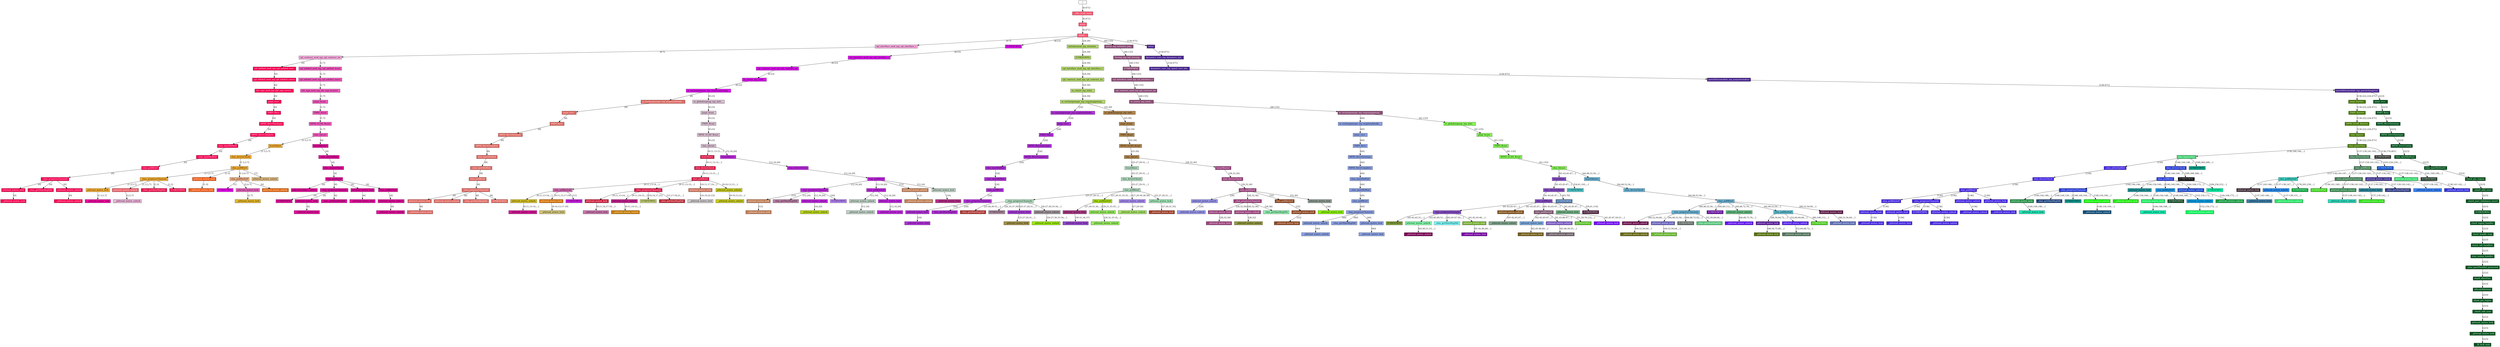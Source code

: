 digraph G {
	node [shape=record,style=filled,labeljust=c,height=0.2];
	0 [pos="0,0", label="/", fillcolor="#ffffff",fontcolor="#000000"];
	733964183 [pos="0,0", label="__libc_start_main", fillcolor="#fe5670",fontcolor="#FFFFFF"];
	922242064 [pos="0,0", label="main", fillcolor="#fe5670",fontcolor="#FFFFFF"];
	-1173624119 [pos="0,0", label="MAIN__", fillcolor="#fe5670",fontcolor="#FFFFFF"];
	1622136461 [pos="0,0", label="cpl_interface_mod_mp_cpl_interface_c", fillcolor="#fcace1",fontcolor="#000000"];
	371570358 [pos="0,0", label="cpl_contract_mod_mp_cpl_contract_ini", fillcolor="#fcace1",fontcolor="#000000"];
	152661680 [pos="0,0", label="cpl_infobuf_mod_mp_cpl_infobuf_recv_", fillcolor="#fb0352",fontcolor="#FFFFFF"];
	-1630870987 [pos="0,0", label="cpl_infobuf_mod_mp_cpl_infobuf_execu", fillcolor="#fb0352",fontcolor="#FFFFFF"];
	345195623 [pos="0,0", label="shr_mpi_mod_mp_shr_mpi_recvi1_", fillcolor="#fb0352",fontcolor="#FFFFFF"];
	-1601615913 [pos="0,0", label="pmpi_recv_", fillcolor="#fb0352",fontcolor="#FFFFFF"];
	-437712072 [pos="0,0", label="PMPI_Recv", fillcolor="#fb0352",fontcolor="#FFFFFF"];
	1539039123 [pos="0,0", label="MPID_RecvDatatype", fillcolor="#fb0352",fontcolor="#FFFFFF"];
	1051956365 [pos="0,0", label="MPID_RecvComplete", fillcolor="#fb0352",fontcolor="#FFFFFF"];
	-167188686 [pos="0,0", label="elan_tportRxWait", fillcolor="#fb0352",fontcolor="#FFFFFF"];
	1675868242 [pos="0,0", label="_elan_tportRxWait", fillcolor="#fb0352",fontcolor="#FFFFFF"];
	1158009410 [pos="0,0", label="elan_pollWord", fillcolor="#fb0352",fontcolor="#FFFFFF"];
	163686155 [pos="0,0", label="_elan_progressChannels", fillcolor="#fb0352",fontcolor="#FFFFFF"];
	1802595131 [pos="0,0", label="pthread_mutex_lock", fillcolor="#fb0352",fontcolor="#FFFFFF"];
	-1283038805 [pos="0,0", label="__pthread_mutex_lock", fillcolor="#fb0352",fontcolor="#FFFFFF"];
	1816575352 [pos="0,0", label="cpl_infobuf_mod_mp_cpl_infobuf_bcast", fillcolor="#f959c3",fontcolor="#000000"];
	-342480643 [pos="0,0", label="cpl_infobuf_mod_mp_cpl_infobuf_execu", fillcolor="#f959c3",fontcolor="#000000"];
	1759712664 [pos="0,0", label="shr_mpi_mod_mp_shr_mpi_bcasti1_", fillcolor="#f959c3",fontcolor="#000000"];
	2056525583 [pos="0,0", label="pmpi_bcast_", fillcolor="#f959c3",fontcolor="#000000"];
	-480160473 [pos="0,0", label="PMPI_Bcast", fillcolor="#f959c3",fontcolor="#000000"];
	1747472816 [pos="0,0", label="MPID_ELAN_Bcast", fillcolor="#f959c3",fontcolor="#000000"];
	1178980244 [pos="0,0", label="elan_hbcast", fillcolor="#f959c3",fontcolor="#000000"];
	-263693014 [pos="0,0", label="bcastSlave", fillcolor="#f7b034",fontcolor="#000000"];
	-1128641423 [pos="0,0", label="elan_deviceCheck", fillcolor="#f7b034",fontcolor="#000000"];
	1435796195 [pos="0,0", label="elan_pollWord", fillcolor="#f7b034",fontcolor="#000000"];
	-1506586068 [pos="0,0", label="_elan_progressChannels", fillcolor="#f7b034",fontcolor="#000000"];
	-533032484 [pos="0,0", label="pthread_mutex_lock", fillcolor="#f7b034",fontcolor="#000000"];
	-656260276 [pos="0,0", label="__pthread_mutex_lock", fillcolor="#f606a5",fontcolor="#000000"];
	1833770734 [pos="0,0", label="_elan_getShmMsgHdr", fillcolor="#fb0352",fontcolor="#FFFFFF"];
	1299741459 [pos="0,0", label="pthread_mutex_lock", fillcolor="#f45d16",fontcolor="#FFFFFF"];
	-100451965 [pos="0,0", label="__pthread_mutex_lock", fillcolor="#f45d16",fontcolor="#FFFFFF"];
	-1187694732 [pos="0,0", label="pthread_mutex_unlock", fillcolor="#fb0352",fontcolor="#FFFFFF"];
	-2001241955 [pos="0,0", label="__pthread_mutex_unlock", fillcolor="#fb0352",fontcolor="#FFFFFF"];
	1667716494 [pos="0,0", label="elan_pollRmSelf", fillcolor="#f2b387",fontcolor="#000000"];
	-656926944 [pos="0,0", label="[UNKNOWN]", fillcolor="#f109f8",fontcolor="#000000"];
	1595088277 [pos="0,0", label="pthread_mutex_unlock", fillcolor="#ef6069",fontcolor="#FFFFFF"];
	-365291202 [pos="0,0", label="__pthread_mutex_unlock", fillcolor="#edb6da",fontcolor="#000000"];
	-501856881 [pos="0,0", label="_elan_getShmMsgHdr", fillcolor="#ec0d4b",fontcolor="#FFFFFF"];
	1716812862 [pos="0,0", label="pthread_mutex_lock", fillcolor="#ea63bd",fontcolor="#000000"];
	-211024978 [pos="0,0", label="__pthread_mutex_lock", fillcolor="#e8ba2d",fontcolor="#000000"];
	-108069374 [pos="0,0", label="[UNKNOWN]", fillcolor="#ec0d4b",fontcolor="#FFFFFF"];
	1397039023 [pos="0,0", label="bcastMaster", fillcolor="#e7109f",fontcolor="#000000"];
	25062185 [pos="0,0", label="_elan_aeventWait", fillcolor="#e7109f",fontcolor="#000000"];
	-1350508944 [pos="0,0", label="elan_deviceCheck", fillcolor="#e7109f",fontcolor="#000000"];
	-941077084 [pos="0,0", label="elan_pollWord", fillcolor="#e7109f",fontcolor="#000000"];
	-751845107 [pos="0,0", label="pthread_mutex_unlock", fillcolor="#e7109f",fontcolor="#000000"];
	-2134349971 [pos="0,0", label="_elan_progressChannels", fillcolor="#e7109f",fontcolor="#000000"];
	-876646060 [pos="0,0", label="pthread_mutex_lock", fillcolor="#e7109f",fontcolor="#000000"];
	-751797503 [pos="0,0", label="[UNKNOWN]", fillcolor="#e7109f",fontcolor="#000000"];
	475763357 [pos="0,0", label="pthread_mutex_lock", fillcolor="#e7109f",fontcolor="#000000"];
	1745837837 [pos="0,0", label="__pthread_mutex_lock", fillcolor="#e7109f",fontcolor="#000000"];
	-753273097 [pos="0,0", label="pthread_mutex_unlock", fillcolor="#e56710",fontcolor="#FFFFFF"];
	-1428501820 [pos="0,0", label="__pthread_mutex_lock", fillcolor="#e7109f",fontcolor="#000000"];
	506938960 [pos="0,0", label="_elan_getShmMsgHdr", fillcolor="#e7109f",fontcolor="#000000"];
	-721298612 [pos="0,0", label="pthread_mutex_unlock", fillcolor="#e3bd81",fontcolor="#000000"];
	-2069606771 [pos="0,0", label="elan_pollRmSelf", fillcolor="#e7109f",fontcolor="#000000"];
	-1842211594 [pos="0,0", label="pthread_mutex_unlock", fillcolor="#e7109f",fontcolor="#000000"];
	-324343009 [pos="0,0", label="__pthread_mutex_unlock", fillcolor="#e7109f",fontcolor="#000000"];
	-784234843 [pos="0,0", label="[UNKNOWN]", fillcolor="#e213f2",fontcolor="#000000"];
	-1548667287 [pos="0,0", label="cpl_interface_mod_mp_cpl_interface_c", fillcolor="#e213f2",fontcolor="#000000"];
	-795944302 [pos="0,0", label="cpl_contract_mod_mp_cpl_contract_ini", fillcolor="#e213f2",fontcolor="#000000"];
	-1288579958 [pos="0,0", label="m_router_mp_initd__", fillcolor="#e213f2",fontcolor="#000000"];
	486462822 [pos="0,0", label="m_exchangemaps_mp_exgsmapgsmap__", fillcolor="#e213f2",fontcolor="#000000"];
	2069891242 [pos="0,0", label="m_exchangemaps_mp_maphandshake__", fillcolor="#e06a63",fontcolor="#FFFFFF"];
	-1599482726 [pos="0,0", label="pmpi_recv_", fillcolor="#e06a63",fontcolor="#FFFFFF"];
	-1256622795 [pos="0,0", label="PMPI_Recv", fillcolor="#e06a63",fontcolor="#FFFFFF"];
	-279680810 [pos="0,0", label="MPID_RecvDatatype", fillcolor="#e06a63",fontcolor="#FFFFFF"];
	-1174673398 [pos="0,0", label="MPID_RecvComplete", fillcolor="#e06a63",fontcolor="#FFFFFF"];
	-56834385 [pos="0,0", label="elan_tportRxWait", fillcolor="#e06a63",fontcolor="#FFFFFF"];
	-41145323 [pos="0,0", label="_elan_tportRxWait", fillcolor="#e06a63",fontcolor="#FFFFFF"];
	-724699073 [pos="0,0", label="elan_pollWord", fillcolor="#e06a63",fontcolor="#FFFFFF"];
	-1038119544 [pos="0,0", label="_elan_progressChannels", fillcolor="#e06a63",fontcolor="#FFFFFF"];
	-113021128 [pos="0,0", label="pthread_mutex_lock", fillcolor="#e06a63",fontcolor="#FFFFFF"];
	407688360 [pos="0,0", label="__pthread_mutex_lock", fillcolor="#e06a63",fontcolor="#FFFFFF"];
	-1732781437 [pos="0,0", label="m_globalsegmap_mp_initr__", fillcolor="#dec0d4",fontcolor="#000000"];
	912918628 [pos="0,0", label="pmpi_bcast_", fillcolor="#dec0d4",fontcolor="#000000"];
	82379260 [pos="0,0", label="PMPI_Bcast", fillcolor="#dec0d4",fontcolor="#000000"];
	1752822683 [pos="0,0", label="MPID_ELAN_Bcast", fillcolor="#dec0d4",fontcolor="#000000"];
	340698089 [pos="0,0", label="elan_hbcast", fillcolor="#dec0d4",fontcolor="#000000"];
	-985961217 [pos="0,0", label="bcastSlave", fillcolor="#dd1745",fontcolor="#FFFFFF"];
	1864075334 [pos="0,0", label="elan_deviceCheck", fillcolor="#dd1745",fontcolor="#FFFFFF"];
	1261460302 [pos="0,0", label="elan_pollWord", fillcolor="#dd1745",fontcolor="#FFFFFF"];
	946986595 [pos="0,0", label="elan_pollRmSelf", fillcolor="#db6db6",fontcolor="#000000"];
	94746316 [pos="0,0", label="pthread_mutex_unlock", fillcolor="#d9c427",fontcolor="#000000"];
	769790965 [pos="0,0", label="__pthread_mutex_unlock", fillcolor="#d81a98",fontcolor="#000000"];
	-1764774377 [pos="0,0", label="_elan_progressChannels", fillcolor="#dd1745",fontcolor="#FFFFFF"];
	-1204676973 [pos="0,0", label="pthread_mutex_lock", fillcolor="#d67109",fontcolor="#FFFFFF"];
	-582789885 [pos="0,0", label="__pthread_mutex_lock", fillcolor="#d4c77a",fontcolor="#000000"];
	2125409675 [pos="0,0", label="[UNKNOWN]", fillcolor="#d31deb",fontcolor="#000000"];
	1959464177 [pos="0,0", label="pthread_mutex_unlock", fillcolor="#e06a63",fontcolor="#FFFFFF"];
	-1258315266 [pos="0,0", label="pthread_mutex_lock", fillcolor="#d1745c",fontcolor="#FFFFFF"];
	-341677714 [pos="0,0", label="__pthread_mutex_lock", fillcolor="#cfcacd",fontcolor="#000000"];
	-81845525 [pos="0,0", label="_elan_getShmMsgHdr", fillcolor="#e06a63",fontcolor="#FFFFFF"];
	-1964344249 [pos="0,0", label="pthread_mutex_lock", fillcolor="#ce213e",fontcolor="#FFFFFF"];
	-1251428681 [pos="0,0", label="__pthread_mutex_lock", fillcolor="#cc77af",fontcolor="#000000"];
	319700151 [pos="0,0", label="pthread_mutex_unlock", fillcolor="#cace20",fontcolor="#000000"];
	1484316000 [pos="0,0", label="__pthread_mutex_unlock", fillcolor="#cace20",fontcolor="#000000"];
	287212160 [pos="0,0", label="pthread_mutex_unlock", fillcolor="#c92491",fontcolor="#000000"];
	322519465 [pos="0,0", label="__pthread_mutex_unlock", fillcolor="#c77b02",fontcolor="#FFFFFF"];
	161723095 [pos="0,0", label="[UNKNOWN]", fillcolor="#c5d173",fontcolor="#000000"];
	1788170662 [pos="0,0", label="[UNKNOWN]", fillcolor="#e06a63",fontcolor="#FFFFFF"];
	-890567398 [pos="0,0", label="bcastMaster", fillcolor="#c427e5",fontcolor="#000000"];
	-2059062175 [pos="0,0", label="elan_deviceCheck", fillcolor="#c427e5",fontcolor="#000000"];
	-2055641357 [pos="0,0", label="elan_pollWord", fillcolor="#c427e5",fontcolor="#000000"];
	360242748 [pos="0,0", label="_elan_progressChannels", fillcolor="#c427e5",fontcolor="#000000"];
	79877612 [pos="0,0", label="pthread_mutex_lock", fillcolor="#c27e55",fontcolor="#FFFFFF"];
	-1911277732 [pos="0,0", label="__pthread_mutex_lock", fillcolor="#c27e55",fontcolor="#FFFFFF"];
	-606032514 [pos="0,0", label="elan_pollRmSelf", fillcolor="#c427e5",fontcolor="#000000"];
	-547512601 [pos="0,0", label="pthread_mutex_unlock", fillcolor="#c0d4c7",fontcolor="#000000"];
	-1365166192 [pos="0,0", label="__pthread_mutex_unlock", fillcolor="#c0d4c7",fontcolor="#000000"];
	846229340 [pos="0,0", label="pthread_mutex_unlock", fillcolor="#c27e55",fontcolor="#FFFFFF"];
	-1963674491 [pos="0,0", label="__pthread_mutex_unlock", fillcolor="#c27e55",fontcolor="#FFFFFF"];
	-1933168646 [pos="0,0", label="_elan_getShmMsgHdr", fillcolor="#bf2b37",fontcolor="#FFFFFF"];
	-1429660626 [pos="0,0", label="pthread_mutex_lock", fillcolor="#c427e5",fontcolor="#000000"];
	-1170017378 [pos="0,0", label="__pthread_mutex_lock", fillcolor="#c427e5",fontcolor="#000000"];
	111053215 [pos="0,0", label="_elan_getShmMsgHdr", fillcolor="#bd81a9",fontcolor="#000000"];
	1134188965 [pos="0,0", label="pthread_mutex_unlock", fillcolor="#c427e5",fontcolor="#000000"];
	-283896029 [pos="0,0", label="pthread_mutex_lock", fillcolor="#c0d4c7",fontcolor="#000000"];
	1472068942 [pos="0,0", label="__pthread_mutex_unlock", fillcolor="#bbd819",fontcolor="#000000"];
	546342291 [pos="0,0", label="__pthread_mutex_lock", fillcolor="#ba2e8b",fontcolor="#000000"];
	758158834 [pos="0,0", label="[UNKNOWN]", fillcolor="#b884fb",fontcolor="#000000"];
	-729942775 [pos="0,0", label="initializemod_mp_initialize_", fillcolor="#b6db6d",fontcolor="#000000"];
	1888914533 [pos="0,0", label="[UNKNOWN]", fillcolor="#b6db6d",fontcolor="#000000"];
	-1120240599 [pos="0,0", label="cpl_interface_mod_mp_cpl_interface_c", fillcolor="#b6db6d",fontcolor="#000000"];
	-435396526 [pos="0,0", label="cpl_contract_mod_mp_cpl_contract_ini", fillcolor="#b6db6d",fontcolor="#000000"];
	-2000970038 [pos="0,0", label="m_router_mp_initd__", fillcolor="#b6db6d",fontcolor="#000000"];
	2046205862 [pos="0,0", label="m_exchangemaps_mp_exgsmapgsmap__", fillcolor="#b6db6d",fontcolor="#000000"];
	-272248086 [pos="0,0", label="m_exchangemaps_mp_maphandshake__", fillcolor="#b531de",fontcolor="#000000"];
	1625947866 [pos="0,0", label="pmpi_recv_", fillcolor="#b531de",fontcolor="#000000"];
	375937781 [pos="0,0", label="PMPI_Recv", fillcolor="#b531de",fontcolor="#000000"];
	-701107434 [pos="0,0", label="MPID_RecvDatatype", fillcolor="#b531de",fontcolor="#000000"];
	281406922 [pos="0,0", label="MPID_RecvComplete", fillcolor="#b531de",fontcolor="#000000"];
	-1435513745 [pos="0,0", label="elan_tportRxWait", fillcolor="#b531de",fontcolor="#000000"];
	-646867371 [pos="0,0", label="_elan_tportRxWait", fillcolor="#b531de",fontcolor="#000000"];
	-271983105 [pos="0,0", label="elan_pollWord", fillcolor="#b531de",fontcolor="#000000"];
	2117063496 [pos="0,0", label="_elan_progressChannels", fillcolor="#b531de",fontcolor="#000000"];
	-1349135112 [pos="0,0", label="pthread_mutex_lock", fillcolor="#b531de",fontcolor="#000000"];
	1273657960 [pos="0,0", label="__pthread_mutex_lock", fillcolor="#b531de",fontcolor="#000000"];
	1417683011 [pos="0,0", label="m_globalsegmap_mp_initr__", fillcolor="#b3884f",fontcolor="#000000"];
	-1545760092 [pos="0,0", label="pmpi_bcast_", fillcolor="#b3884f",fontcolor="#000000"];
	1205267516 [pos="0,0", label="PMPI_Bcast", fillcolor="#b3884f",fontcolor="#000000"];
	-1992918693 [pos="0,0", label="MPID_ELAN_Bcast", fillcolor="#b3884f",fontcolor="#000000"];
	-528617943 [pos="0,0", label="elan_hbcast", fillcolor="#b3884f",fontcolor="#000000"];
	495261503 [pos="0,0", label="bcastSlave", fillcolor="#b1dec0",fontcolor="#000000"];
	-912510330 [pos="0,0", label="elan_deviceCheck", fillcolor="#b1dec0",fontcolor="#000000"];
	-937361138 [pos="0,0", label="elan_pollWord", fillcolor="#b1dec0",fontcolor="#000000"];
	112505815 [pos="0,0", label="_elan_progressChannels", fillcolor="#b1dec0",fontcolor="#000000"];
	-1517464134 [pos="0,0", label="_elan_getShmMsgHdr", fillcolor="#b03531",fontcolor="#FFFFFF"];
	-807690985 [pos="0,0", label="[UNKNOWN]", fillcolor="#ae8ba2",fontcolor="#000000"];
	2037565603 [pos="0,0", label="elan_pollRmSelf", fillcolor="#ace213",fontcolor="#000000"];
	748216531 [pos="0,0", label="pthread_mutex_lock", fillcolor="#ab3884",fontcolor="#000000"];
	772416119 [pos="0,0", label="pthread_mutex_unlock", fillcolor="#a98ef5",fontcolor="#000000"];
	344531744 [pos="0,0", label="__pthread_mutex_unlock", fillcolor="#a7e566",fontcolor="#000000"];
	-1548639737 [pos="0,0", label="pthread_mutex_lock", fillcolor="#a63bd7",fontcolor="#000000"];
	1807424631 [pos="0,0", label="__pthread_mutex_lock", fillcolor="#a49248",fontcolor="#000000"];
	276981694 [pos="0,0", label="pthread_mutex_lock", fillcolor="#a2e8b9",fontcolor="#000000"];
	-963612882 [pos="0,0", label="__pthread_mutex_lock", fillcolor="#a13f2a",fontcolor="#FFFFFF"];
	-1317959509 [pos="0,0", label="_elan_getShmMsgHdr", fillcolor="#b531de",fontcolor="#000000"];
	-852572096 [pos="0,0", label="pthread_mutex_unlock", fillcolor="#9f959b",fontcolor="#000000"];
	1783490409 [pos="0,0", label="__pthread_mutex_unlock", fillcolor="#9dec0d",fontcolor="#000000"];
	793504474 [pos="0,0", label="bcastMaster", fillcolor="#9c427d",fontcolor="#FFFFFF"];
	1966021153 [pos="0,0", label="elan_deviceCheck", fillcolor="#9c427d",fontcolor="#FFFFFF"];
	-361615053 [pos="0,0", label="elan_pollWord", fillcolor="#9c427d",fontcolor="#FFFFFF"];
	-1137837668 [pos="0,0", label="pthread_mutex_unlock", fillcolor="#9a98ef",fontcolor="#000000"];
	414572229 [pos="0,0", label="__pthread_mutex_unlock", fillcolor="#9a98ef",fontcolor="#000000"];
	1053516044 [pos="0,0", label="pthread_mutex_unlock", fillcolor="#98ef5f",fontcolor="#000000"];
	1012620853 [pos="0,0", label="__pthread_mutex_unlock", fillcolor="#98ef5f",fontcolor="#000000"];
	-1871782077 [pos="0,0", label="__pthread_mutex_lock", fillcolor="#9745d1",fontcolor="#000000"];
	-1533720452 [pos="0,0", label="_elan_progressChannels", fillcolor="#9c427d",fontcolor="#FFFFFF"];
	1132797996 [pos="0,0", label="pthread_mutex_lock", fillcolor="#9c427d",fontcolor="#FFFFFF"];
	-769965668 [pos="0,0", label="__pthread_mutex_lock", fillcolor="#9c427d",fontcolor="#FFFFFF"];
	-782531611 [pos="0,0", label="pthread_mutex_unlock", fillcolor="#9c427d",fontcolor="#FFFFFF"];
	1804781454 [pos="0,0", label="__pthread_mutex_unlock", fillcolor="#959c41",fontcolor="#000000"];
	1163973599 [pos="0,0", label="_elan_getShmMsgHdr", fillcolor="#93f2b3",fontcolor="#000000"];
	-983936194 [pos="0,0", label="elan_pollRmSelf", fillcolor="#924923",fontcolor="#FFFFFF"];
	441770478 [pos="0,0", label="pthread_mutex_lock", fillcolor="#924923",fontcolor="#FFFFFF"];
	1547303262 [pos="0,0", label="__pthread_mutex_lock", fillcolor="#924923",fontcolor="#FFFFFF"];
	973259107 [pos="0,0", label="pthread_mutex_lock", fillcolor="#909f95",fontcolor="#000000"];
	115601363 [pos="0,0", label="__pthread_mutex_lock", fillcolor="#8ef605",fontcolor="#000000"];
	884696005 [pos="0,0", label="initial_mp_initialize_pop_", fillcolor="#8d4c77",fontcolor="#FFFFFF"];
	-62417626 [pos="0,0", label="forcing_mp_init_forcing_", fillcolor="#8d4c77",fontcolor="#FFFFFF"];
	-582423160 [pos="0,0", label="[UNKNOWN]", fillcolor="#8d4c77",fontcolor="#FFFFFF"];
	1470677580 [pos="0,0", label="cpl_interface_mod_mp_cpl_interface_c", fillcolor="#8d4c77",fontcolor="#FFFFFF"];
	1745455989 [pos="0,0", label="cpl_contract_mod_mp_cpl_contract_ini", fillcolor="#8d4c77",fontcolor="#FFFFFF"];
	21645799 [pos="0,0", label="m_router_mp_initd__", fillcolor="#8d4c77",fontcolor="#FFFFFF"];
	982475459 [pos="0,0", label="m_exchangemaps_mp_exgsmapgsmap__", fillcolor="#8d4c77",fontcolor="#FFFFFF"];
	-1884770809 [pos="0,0", label="m_exchangemaps_mp_maphandshake__", fillcolor="#8ba2e7",fontcolor="#000000"];
	1122541943 [pos="0,0", label="pmpi_recv_", fillcolor="#8ba2e7",fontcolor="#000000"];
	-653567592 [pos="0,0", label="PMPI_Recv", fillcolor="#8ba2e7",fontcolor="#000000"];
	278309171 [pos="0,0", label="MPID_RecvDatatype", fillcolor="#8ba2e7",fontcolor="#000000"];
	562148077 [pos="0,0", label="MPID_RecvComplete", fillcolor="#8ba2e7",fontcolor="#000000"];
	-701659758 [pos="0,0", label="elan_tportRxWait", fillcolor="#8ba2e7",fontcolor="#000000"];
	495989234 [pos="0,0", label="_elan_tportRxWait", fillcolor="#8ba2e7",fontcolor="#000000"];
	-1692884830 [pos="0,0", label="elan_pollWord", fillcolor="#8ba2e7",fontcolor="#000000"];
	1236231531 [pos="0,0", label="_elan_progressChannels", fillcolor="#8ba2e7",fontcolor="#000000"];
	463410644 [pos="0,0", label="pthread_mutex_unlock", fillcolor="#8ba2e7",fontcolor="#000000"];
	-1269820826 [pos="0,0", label="m_globalsegmap_mp_initr__", fillcolor="#89f959",fontcolor="#000000"];
	147599553 [pos="0,0", label="pmpi_bcast_", fillcolor="#89f959",fontcolor="#000000"];
	-1477848615 [pos="0,0", label="PMPI_Bcast", fillcolor="#89f959",fontcolor="#000000"];
	1175015550 [pos="0,0", label="MPID_ELAN_Bcast", fillcolor="#89f959",fontcolor="#000000"];
	2016372550 [pos="0,0", label="elan_hbcast", fillcolor="#89f959",fontcolor="#000000"];
	589780956 [pos="0,0", label="bcastSlave", fillcolor="#884fca",fontcolor="#000000"];
	-1153073373 [pos="0,0", label="elan_deviceCheck", fillcolor="#884fca",fontcolor="#000000"];
	-1631300943 [pos="0,0", label="elan_pollWord", fillcolor="#884fca",fontcolor="#000000"];
	-1022995206 [pos="0,0", label="_elan_progressChannels", fillcolor="#884fca",fontcolor="#000000"];
	1490078388 [pos="0,0", label="[UNKNOWN]", fillcolor="#86a63b",fontcolor="#000000"];
	-1733404061 [pos="0,0", label="pthread_mutex_unlock", fillcolor="#84fcac",fontcolor="#000000"];
	-648485606 [pos="0,0", label="pthread_mutex_unlock", fillcolor="#83531d",fontcolor="#FFFFFF"];
	-536300221 [pos="0,0", label="__pthread_mutex_unlock", fillcolor="#81a98e",fontcolor="#000000"];
	103975261 [pos="0,0", label="_elan_getShmMsgHdr", fillcolor="#7fffff",fontcolor="#000000"];
	241494592 [pos="0,0", label="elan_pollRmSelf", fillcolor="#7e5670",fontcolor="#FFFFFF"];
	18288624 [pos="0,0", label="pthread_mutex_lock", fillcolor="#7cace1",fontcolor="#000000"];
	-263124724 [pos="0,0", label="__pthread_mutex_unlock", fillcolor="#7b0352",fontcolor="#FFFFFF"];
	-250073778 [pos="0,0", label="_elan_getShmMsgHdr", fillcolor="#8ba2e7",fontcolor="#000000"];
	-412495447 [pos="0,0", label="pthread_mutex_unlock", fillcolor="#7959c3",fontcolor="#FFFFFF"];
	72799658 [pos="0,0", label="pthread_mutex_lock", fillcolor="#77b034",fontcolor="#FFFFFF"];
	-1419656934 [pos="0,0", label="__pthread_mutex_lock", fillcolor="#7606a5",fontcolor="#FFFFFF"];
	1453710688 [pos="0,0", label="__pthread_mutex_lock", fillcolor="#745d16",fontcolor="#FFFFFF"];
	-1163457567 [pos="0,0", label="pthread_mutex_lock", fillcolor="#72b387",fontcolor="#000000"];
	-281249381 [pos="0,0", label="pthread_mutex_lock", fillcolor="#8ba2e7",fontcolor="#000000"];
	2020869201 [pos="0,0", label="__pthread_mutex_lock", fillcolor="#7109f8",fontcolor="#FFFFFF"];
	-583167989 [pos="0,0", label="__pthread_mutex_lock", fillcolor="#8ba2e7",fontcolor="#000000"];
	-1927002371 [pos="0,0", label="__pthread_mutex_unlock", fillcolor="#8ba2e7",fontcolor="#000000"];
	1151016786 [pos="0,0", label="__pthread_mutex_unlock", fillcolor="#6f6069",fontcolor="#FFFFFF"];
	-757673603 [pos="0,0", label="bcastMaster", fillcolor="#6db6da",fontcolor="#000000"];
	980808900 [pos="0,0", label="elan_deviceCheck", fillcolor="#6db6da",fontcolor="#000000"];
	239487056 [pos="0,0", label="elan_pollWord", fillcolor="#6db6da",fontcolor="#000000"];
	-1647382503 [pos="0,0", label="_elan_progressChannels", fillcolor="#6db6da",fontcolor="#000000"];
	2011396738 [pos="0,0", label="pthread_mutex_unlock", fillcolor="#6c0d4b",fontcolor="#FFFFFF"];
	1070585161 [pos="0,0", label="pthread_mutex_lock", fillcolor="#6a63bd",fontcolor="#FFFFFF"];
	549504441 [pos="0,0", label="__pthread_mutex_lock", fillcolor="#68ba2e",fontcolor="#FFFFFF"];
	-1999054626 [pos="0,0", label="[UNKNOWN]", fillcolor="#67109f",fontcolor="#FFFFFF"];
	-2013589845 [pos="0,0", label="__pthread_mutex_unlock", fillcolor="#656710",fontcolor="#FFFFFF"];
	-1489838151 [pos="0,0", label="pthread_mutex_unlock", fillcolor="#63bd81",fontcolor="#000000"];
	-1086466718 [pos="0,0", label="__pthread_mutex_unlock", fillcolor="#6213f2",fontcolor="#FFFFFF"];
	-1054444203 [pos="0,0", label="[UNKNOWN]", fillcolor="#606a63",fontcolor="#FFFFFF"];
	-1903322911 [pos="0,0", label="elan_pollRmSelf", fillcolor="#5ec0d4",fontcolor="#000000"];
	-1121311232 [pos="0,0", label="pthread_mutex_lock", fillcolor="#5d1745",fontcolor="#FFFFFF"];
	1661510512 [pos="0,0", label="__pthread_mutex_lock", fillcolor="#5b6db6",fontcolor="#FFFFFF"];
	498766574 [pos="0,0", label="[UNKNOWN]", fillcolor="#59c427",fontcolor="#FFFFFF"];
	-1803585007 [pos="0,0", label="pthread_mutex_lock", fillcolor="#581a98",fontcolor="#FFFFFF"];
	568296065 [pos="0,0", label="__pthread_mutex_lock", fillcolor="#567109",fontcolor="#FFFFFF"];
	1101760764 [pos="0,0", label="_elan_getShmMsgHdr", fillcolor="#54c77a",fontcolor="#FFFFFF"];
	-1988281526 [pos="0,0", label="pthread_mutex_unlock", fillcolor="#531deb",fontcolor="#FFFFFF"];
	1367868275 [pos="0,0", label="__pthread_mutex_unlock", fillcolor="#51745c",fontcolor="#FFFFFF"];
	1057735762 [pos="0,0", label="[UNKNOWN]", fillcolor="#4fcacd",fontcolor="#000000"];
	693168317 [pos="0,0", label="[UNKNOWN]", fillcolor="#4e213e",fontcolor="#FFFFFF"];
	-787137333 [pos="0,0", label="[UNKNOWN]", fillcolor="#4c77af",fontcolor="#FFFFFF"];
	1999212173 [pos="0,0", label="[UNKNOWN]", fillcolor="#4ace20",fontcolor="#FFFFFF"];
	-170745948 [pos="0,0", label="inital", fillcolor="#492491",fontcolor="#FFFFFF"];
	1549893780 [pos="0,0", label="dynamics_vars_mp_dynamics_init_", fillcolor="#492491",fontcolor="#FFFFFF"];
	1010522791 [pos="0,0", label="dynamics_vars_mp_spmd_vars_init_", fillcolor="#492491",fontcolor="#FFFFFF"];
	-1320543019 [pos="0,0", label="parutilitiesmodule_mp_parpatterndeco", fillcolor="#492491",fontcolor="#FFFFFF"];
	1673866711 [pos="0,0", label="parutilitiesmodule_mp_parexchangevec", fillcolor="#492491",fontcolor="#FFFFFF"];
	740019834 [pos="0,0", label="pmpi_barrier_", fillcolor="#477b02",fontcolor="#FFFFFF"];
	439300776 [pos="0,0", label="PMPI_Barrier", fillcolor="#477b02",fontcolor="#FFFFFF"];
	705669893 [pos="0,0", label="MPID_ELAN_Barrier", fillcolor="#477b02",fontcolor="#FFFFFF"];
	-408794688 [pos="0,0", label="elan_hgsync", fillcolor="#477b02",fontcolor="#FFFFFF"];
	-680402111 [pos="0,0", label="elan_gsyncShm", fillcolor="#477b02",fontcolor="#FFFFFF"];
	-1036419303 [pos="0,0", label="elan_hgsyncNet", fillcolor="#45d173",fontcolor="#FFFFFF"];
	-162111009 [pos="0,0", label="_elan_gTestAndSet", fillcolor="#4427e4",fontcolor="#FFFFFF"];
	1794309414 [pos="0,0", label="elan_deviceCheck", fillcolor="#4427e4",fontcolor="#FFFFFF"];
	-365904274 [pos="0,0", label="elan_pollWord", fillcolor="#4427e4",fontcolor="#FFFFFF"];
	650326851 [pos="0,0", label="elan_pollRmSelf", fillcolor="#4427e4",fontcolor="#FFFFFF"];
	1147370355 [pos="0,0", label="pthread_mutex_lock", fillcolor="#4427e4",fontcolor="#FFFFFF"];
	-1463290232 [pos="0,0", label="elan_deviceCheck", fillcolor="#427e55",fontcolor="#FFFFFF"];
	-1800240244 [pos="0,0", label="elan_pollWord", fillcolor="#427e55",fontcolor="#FFFFFF"];
	1985592997 [pos="0,0", label="elan_pollRmSelf", fillcolor="#40d4c6",fontcolor="#000000"];
	1174138325 [pos="0,0", label="pthread_mutex_lock", fillcolor="#3f2b38",fontcolor="#FFFFFF"];
	1430299205 [pos="0,0", label="__pthread_mutex_lock", fillcolor="#3d81a9",fontcolor="#000000"];
	54501717 [pos="0,0", label="_elan_progressChannels", fillcolor="#427e55",fontcolor="#FFFFFF"];
	609848089 [pos="0,0", label="[UNKNOWN]", fillcolor="#3bd81a",fontcolor="#FFFFFF"];
	-468917961 [pos="0,0", label="_elan_progressChannels", fillcolor="#4427e4",fontcolor="#FFFFFF"];
	-1654415513 [pos="0,0", label="pthread_mutex_lock", fillcolor="#4427e4",fontcolor="#FFFFFF"];
	47069655 [pos="0,0", label="__pthread_mutex_lock", fillcolor="#4427e4",fontcolor="#FFFFFF"];
	1651470069 [pos="0,0", label="pthread_mutex_unlock", fillcolor="#3a2e8b",fontcolor="#FFFFFF"];
	611375774 [pos="0,0", label="__pthread_mutex_unlock", fillcolor="#3884fc",fontcolor="#000000"];
	-1983802564 [pos="0,0", label="pthread_mutex_lock", fillcolor="#36db6d",fontcolor="#FFFFFF"];
	-164207444 [pos="0,0", label="__pthread_mutex_lock", fillcolor="#3531de",fontcolor="#FFFFFF"];
	-585728066 [pos="0,0", label="pthread_mutex_unlock", fillcolor="#33884f",fontcolor="#FFFFFF"];
	-1891923481 [pos="0,0", label="__pthread_mutex_unlock", fillcolor="#31dec0",fontcolor="#000000"];
	-1007379411 [pos="0,0", label="[UNKNOWN]", fillcolor="#303531",fontcolor="#FFFFFF"];
	867743877 [pos="0,0", label="pthread_mutex_lock", fillcolor="#2e8ba2",fontcolor="#000000"];
	-2060321547 [pos="0,0", label="__pthread_mutex_lock", fillcolor="#2ce213",fontcolor="#FFFFFF"];
	-924821021 [pos="0,0", label="__pthread_mutex_lock", fillcolor="#4427e4",fontcolor="#FFFFFF"];
	-1187936329 [pos="0,0", label="[UNKNOWN]", fillcolor="#4427e4",fontcolor="#FFFFFF"];
	1622867927 [pos="0,0", label="pthread_mutex_unlock", fillcolor="#4427e4",fontcolor="#FFFFFF"];
	173174912 [pos="0,0", label="__pthread_mutex_unlock", fillcolor="#4427e4",fontcolor="#FFFFFF"];
	898919480 [pos="0,0", label="_elan_getShmMsgHdr", fillcolor="#2b3884",fontcolor="#FFFFFF"];
	1047792910 [pos="0,0", label="pthread_mutex_unlock", fillcolor="#298ef5",fontcolor="#000000"];
	610459447 [pos="0,0", label="__pthread_mutex_unlock", fillcolor="#27e566",fontcolor="#FFFFFF"];
	-1023928928 [pos="0,0", label="pthread_mutex_unlock", fillcolor="#4427e4",fontcolor="#FFFFFF"];
	1304929481 [pos="0,0", label="__pthread_mutex_unlock", fillcolor="#4427e4",fontcolor="#FFFFFF"];
	1172567326 [pos="0,0", label="pthread_mutex_lock", fillcolor="#4427e4",fontcolor="#FFFFFF"];
	-1182589810 [pos="0,0", label="__pthread_mutex_lock", fillcolor="#4427e4",fontcolor="#FFFFFF"];
	1718891104 [pos="0,0", label="elan_deviceCheck", fillcolor="#263bd7",fontcolor="#FFFFFF"];
	-364657228 [pos="0,0", label="elan_pollWord", fillcolor="#263bd7",fontcolor="#FFFFFF"];
	1461094269 [pos="0,0", label="_elan_progressChannels", fillcolor="#263bd7",fontcolor="#FFFFFF"];
	-1601017171 [pos="0,0", label="pthread_mutex_lock", fillcolor="#249248",fontcolor="#FFFFFF"];
	1636558621 [pos="0,0", label="__pthread_mutex_lock", fillcolor="#22e8b9",fontcolor="#000000"];
	75949218 [pos="0,0", label="[UNKNOWN]", fillcolor="#213f2a",fontcolor="#FFFFFF"];
	-914906780 [pos="0,0", label="pthread_mutex_lock", fillcolor="#1f959b",fontcolor="#000000"];
	740338388 [pos="0,0", label="__pthread_mutex_lock", fillcolor="#1dec0c",fontcolor="#FFFFFF"];
	-1569841568 [pos="0,0", label="_elan_getShmMsgHdr", fillcolor="#1c427d",fontcolor="#FFFFFF"];
	-133033347 [pos="0,0", label="elan_pollRmSelf", fillcolor="#1a98ee",fontcolor="#000000"];
	-1328777811 [pos="0,0", label="pthread_mutex_lock", fillcolor="#18ef5f",fontcolor="#FFFFFF"];
	531687709 [pos="0,0", label="pthread_mutex_unlock", fillcolor="#1745d0",fontcolor="#FFFFFF"];
	1866725574 [pos="0,0", label="__pthread_mutex_unlock", fillcolor="#159c41",fontcolor="#FFFFFF"];
	-970001891 [pos="0,0", label="__pthread_mutex_lock", fillcolor="#13f2b3",fontcolor="#000000"];
	-1991003151 [pos="0,0", label="[UNKNOWN]", fillcolor="#124924",fontcolor="#FFFFFF"];
	-1709801743 [pos="0,0", label="[UNKNOWN]", fillcolor="#109f95",fontcolor="#000000"];
	669621734 [pos="0,0", label="pthread_mutex_unlock", fillcolor="#0ef606",fontcolor="#FFFFFF"];
	509234191 [pos="0,0", label="__pthread_mutex_unlock", fillcolor="#0d4c77",fontcolor="#FFFFFF"];
	634267878 [pos="0,0", label="pthread_mutex_unlock", fillcolor="#0ba2e8",fontcolor="#000000"];
	672290575 [pos="0,0", label="__pthread_mutex_unlock", fillcolor="#09f959",fontcolor="#FFFFFF"];
	328804518 [pos="0,0", label="[UNKNOWN]", fillcolor="#084fca",fontcolor="#FFFFFF"];
	1792893385 [pos="0,0", label="[UNKNOWN]", fillcolor="#06a63b",fontcolor="#FFFFFF"];
	148405370 [pos="0,0", label="[UNKNOWN]", fillcolor="#04fcac",fontcolor="#000000"];
	-1155622585 [pos="0,0", label="pmpi_recv_", fillcolor="#03531d",fontcolor="#FFFFFF"];
	1677653448 [pos="0,0", label="PMPI_Recv", fillcolor="#03531d",fontcolor="#FFFFFF"];
	1049811203 [pos="0,0", label="MPID_RecvDatatype", fillcolor="#03531d",fontcolor="#FFFFFF"];
	-1861846027 [pos="0,0", label="MPID_IrecvDatatype", fillcolor="#03531d",fontcolor="#FFFFFF"];
	1712147219 [pos="0,0", label="MPID_IrecvContig", fillcolor="#03531d",fontcolor="#FFFFFF"];
	1759604319 [pos="0,0", label="elan_tportRxStart", fillcolor="#03531d",fontcolor="#FFFFFF"];
	960313055 [pos="0,0", label="elan_tportRxStart2", fillcolor="#03531d",fontcolor="#FFFFFF"];
	-1046243204 [pos="0,0", label="elan4_pin_region", fillcolor="#03531d",fontcolor="#FFFFFF"];
	2134282444 [pos="0,0", label="_elan4_add_zone", fillcolor="#03531d",fontcolor="#FFFFFF"];
	2143061365 [pos="0,0", label="_elan4_pavl_rebalance_insert", fillcolor="#03531d",fontcolor="#FFFFFF"];
	783675129 [pos="0,0", label="[UNKNOWN]", fillcolor="#03531d",fontcolor="#FFFFFF"];
	1664266219 [pos="0,0", label="elan4_signal_handler", fillcolor="#03531d",fontcolor="#FFFFFF"];
	-1709109222 [pos="0,0", label="elan4_handle_trap", fillcolor="#03531d",fontcolor="#FFFFFF"];
	1616311537 [pos="0,0", label="elan4_call_handlers", fillcolor="#03531d",fontcolor="#FFFFFF"];
	-1741424764 [pos="0,0", label="elan_unimp_handler", fillcolor="#03531d",fontcolor="#FFFFFF"];
	-320807705 [pos="0,0", label="_elan_tportNewBuf_protected", fillcolor="#03531d",fontcolor="#FFFFFF"];
	911984931 [pos="0,0", label="elan4_allocElan", fillcolor="#03531d",fontcolor="#FFFFFF"];
	1332074301 [pos="0,0", label="allocateInternal", fillcolor="#03531d",fontcolor="#FFFFFF"];
	-72630054 [pos="0,0", label="elan4_pin_region", fillcolor="#03531d",fontcolor="#FFFFFF"];
	396814574 [pos="0,0", label="_elan4_add_zone", fillcolor="#03531d",fontcolor="#FFFFFF"];
	956489630 [pos="0,0", label="pthread_mutex_lock", fillcolor="#03531d",fontcolor="#FFFFFF"];
	-658667762 [pos="0,0", label="__pthread_mutex_lock", fillcolor="#03531d",fontcolor="#FFFFFF"];
	1420194376 [pos="0,0", label="__lll_lock_wait", fillcolor="#03531d",fontcolor="#FFFFFF"];
	-2118277547 [pos="0,0", label="[UNKNOWN]", fillcolor="#01a98e",fontcolor="#000000"];
	-1192914226 [pos="0,0", label="[UNKNOWN]", fillcolor="#000000",fontcolor="#FFFFFF"];
	0 -> 733964183 [label="[0-471]"]
	733964183 -> 922242064 [label="[0-471]"]
	922242064 -> -1173624119 [label="[0-471]"]
	-1173624119 -> 1622136461 [label="[0-7]"]
	1622136461 -> 371570358 [label="[0-7]"]
	371570358 -> 152661680 [label="[0]"]
	152661680 -> -1630870987 [label="[0]"]
	-1630870987 -> 345195623 [label="[0]"]
	345195623 -> -1601615913 [label="[0]"]
	-1601615913 -> -437712072 [label="[0]"]
	-437712072 -> 1539039123 [label="[0]"]
	1539039123 -> 1051956365 [label="[0]"]
	1051956365 -> -167188686 [label="[0]"]
	-167188686 -> 1675868242 [label="[0]"]
	1675868242 -> 1158009410 [label="[0]"]
	1158009410 -> 163686155 [label="[0]"]
	163686155 -> 1802595131 [label="[0]"]
	1802595131 -> -1283038805 [label="[0]"]
	371570358 -> 1816575352 [label="[1-7]"]
	1816575352 -> -342480643 [label="[1-7]"]
	-342480643 -> 1759712664 [label="[1-7]"]
	1759712664 -> 2056525583 [label="[1-7]"]
	2056525583 -> -480160473 [label="[1-7]"]
	-480160473 -> 1747472816 [label="[1-7]"]
	1747472816 -> 1178980244 [label="[1-7]"]
	1178980244 -> -263693014 [label="[1-3,5-7]"]
	-263693014 -> -1128641423 [label="[1-3,5-7]"]
	-1128641423 -> 1435796195 [label="[1-3,5-7]"]
	1435796195 -> -1506586068 [label="[1-3,5-7]"]
	-1506586068 -> -533032484 [label="[1-3,5-7]"]
	-533032484 -> -656260276 [label="[1-3,5,7]"]
	163686155 -> 1833770734 [label="[0]"]
	1435796195 -> 1299741459 [label="[1-3]"]
	1299741459 -> -100451965 [label="[1-3]"]
	163686155 -> -1187694732 [label="[0]"]
	-1187694732 -> -2001241955 [label="[0]"]
	1435796195 -> 1667716494 [label="[1-2,6-7]"]
	1667716494 -> -656926944 [label="[1]"]
	-1506586068 -> 1595088277 [label="[1,3,5,7]"]
	1595088277 -> -365291202 [label="[3,5,7]"]
	-1506586068 -> -501856881 [label="[1,5]"]
	1667716494 -> 1716812862 [label="[2,6-7]"]
	1716812862 -> -211024978 [label="[2,7]"]
	-1506586068 -> -108069374 [label="[1,5]"]
	1178980244 -> 1397039023 [label="[4]"]
	1397039023 -> 25062185 [label="[4]"]
	25062185 -> -1350508944 [label="[4]"]
	-1350508944 -> -941077084 [label="[4]"]
	-941077084 -> -751845107 [label="[4]"]
	-941077084 -> -2134349971 [label="[4]"]
	-941077084 -> -876646060 [label="[4]"]
	-2134349971 -> -751797503 [label="[4]"]
	-2134349971 -> 475763357 [label="[4]"]
	475763357 -> 1745837837 [label="[4]"]
	1667716494 -> -753273097 [label="[6]"]
	-876646060 -> -1428501820 [label="[4]"]
	-2134349971 -> 506938960 [label="[4]"]
	1435796195 -> -721298612 [label="[7]"]
	-941077084 -> -2069606771 [label="[4]"]
	-2069606771 -> -1842211594 [label="[4]"]
	-1842211594 -> -324343009 [label="[4]"]
	-1173624119 -> -784234843 [label="[8-23]"]
	-784234843 -> -1548667287 [label="[8-23]"]
	-1548667287 -> -795944302 [label="[8-23]"]
	-795944302 -> -1288579958 [label="[8-23]"]
	-1288579958 -> 486462822 [label="[8-23]"]
	486462822 -> 2069891242 [label="[8]"]
	2069891242 -> -1599482726 [label="[8]"]
	-1599482726 -> -1256622795 [label="[8]"]
	-1256622795 -> -279680810 [label="[8]"]
	-279680810 -> -1174673398 [label="[8]"]
	-1174673398 -> -56834385 [label="[8]"]
	-56834385 -> -41145323 [label="[8]"]
	-41145323 -> -724699073 [label="[8]"]
	-724699073 -> -1038119544 [label="[8]"]
	-1038119544 -> -113021128 [label="[8]"]
	-113021128 -> 407688360 [label="[8]"]
	486462822 -> -1732781437 [label="[9-23]"]
	-1732781437 -> 912918628 [label="[9-23]"]
	912918628 -> 82379260 [label="[9-23]"]
	82379260 -> 1752822683 [label="[9-23]"]
	1752822683 -> 340698089 [label="[9-23]"]
	340698089 -> -985961217 [label="[9-11,13-15,...]"]
	-985961217 -> 1864075334 [label="[9-11,13-15,...]"]
	1864075334 -> 1261460302 [label="[9-11,13-15,...]"]
	1261460302 -> 946986595 [label="[9-11,13-14,...]"]
	946986595 -> 94746316 [label="[9,11,13-14,...]"]
	94746316 -> 769790965 [label="[9,11,13-14,...]"]
	1261460302 -> -1764774377 [label="[9-11,13-15,...]"]
	946986595 -> -1204676973 [label="[9-11,13,17-19]"]
	-1204676973 -> -582789885 [label="[9-10,13,17-19]"]
	946986595 -> 2125409675 [label="[11]"]
	-1038119544 -> 1959464177 [label="[8]"]
	1261460302 -> -1258315266 [label="[10-11,17,19,...]"]
	-1258315266 -> -341677714 [label="[10,19,22-23]"]
	-1038119544 -> -81845525 [label="[8]"]
	-1764774377 -> -1964344249 [label="[9,11,13-14,...]"]
	-1964344249 -> -1251428681 [label="[9,11,14,17-19,...]"]
	1261460302 -> 319700151 [label="[9-10,13,15,...]"]
	319700151 -> 1484316000 [label="[9-10,13,15,...]"]
	-1764774377 -> 287212160 [label="[9-11,14-15,...]"]
	287212160 -> 322519465 [label="[9-11,14-15,...]"]
	-1764774377 -> 161723095 [label="[10,14,17,21]"]
	-1038119544 -> 1788170662 [label="[8]"]
	340698089 -> -890567398 [label="[12,16,20]"]
	-890567398 -> -2059062175 [label="[12,16,20]"]
	-2059062175 -> -2055641357 [label="[12,16,20]"]
	-2055641357 -> 360242748 [label="[12,16,20]"]
	360242748 -> 79877612 [label="[12]"]
	79877612 -> -1911277732 [label="[12]"]
	-2055641357 -> -606032514 [label="[12,16,20]"]
	-606032514 -> -547512601 [label="[12,16]"]
	-547512601 -> -1365166192 [label="[12,16]"]
	-2055641357 -> 846229340 [label="[12]"]
	846229340 -> -1963674491 [label="[12]"]
	-1764774377 -> -1933168646 [label="[15,17-18,21,...]"]
	-606032514 -> -1429660626 [label="[12,16,20]"]
	-1429660626 -> -1170017378 [label="[12,16,20]"]
	360242748 -> 111053215 [label="[12,20]"]
	360242748 -> 1134188965 [label="[12,16,20]"]
	-2055641357 -> -283896029 [label="[12,16]"]
	1134188965 -> 1472068942 [label="[16,20]"]
	-283896029 -> 546342291 [label="[16]"]
	360242748 -> 758158834 [label="[20]"]
	-1173624119 -> -729942775 [label="[24-39]"]
	-729942775 -> 1888914533 [label="[24-39]"]
	1888914533 -> -1120240599 [label="[24-39]"]
	-1120240599 -> -435396526 [label="[24-39]"]
	-435396526 -> -2000970038 [label="[24-39]"]
	-2000970038 -> 2046205862 [label="[24-39]"]
	2046205862 -> -272248086 [label="[24]"]
	-272248086 -> 1625947866 [label="[24]"]
	1625947866 -> 375937781 [label="[24]"]
	375937781 -> -701107434 [label="[24]"]
	-701107434 -> 281406922 [label="[24]"]
	281406922 -> -1435513745 [label="[24]"]
	-1435513745 -> -646867371 [label="[24]"]
	-646867371 -> -271983105 [label="[24]"]
	-271983105 -> 2117063496 [label="[24]"]
	2117063496 -> -1349135112 [label="[24]"]
	-1349135112 -> 1273657960 [label="[24]"]
	2046205862 -> 1417683011 [label="[25-39]"]
	1417683011 -> -1545760092 [label="[25-39]"]
	-1545760092 -> 1205267516 [label="[25-39]"]
	1205267516 -> -1992918693 [label="[25-39]"]
	-1992918693 -> -528617943 [label="[25-39]"]
	-528617943 -> 495261503 [label="[25-27,29-31,...]"]
	495261503 -> -912510330 [label="[25-27,29-31,...]"]
	-912510330 -> -937361138 [label="[25-27,29-31,...]"]
	-937361138 -> 112505815 [label="[25-27,29-31,...]"]
	112505815 -> -1517464134 [label="[25-26,30-31,...]"]
	112505815 -> -807690985 [label="[26,33,37,39]"]
	-937361138 -> 2037565603 [label="[27,29-31,33-35,...]"]
	2037565603 -> 748216531 [label="[27,30-31,34,...]"]
	-937361138 -> 772416119 [label="[27,29-30,38-39]"]
	772416119 -> 344531744 [label="[27,29-30]"]
	112505815 -> -1548639737 [label="[25-27,29,31,...]"]
	-1548639737 -> 1807424631 [label="[25-27,29,31,...]"]
	-937361138 -> 276981694 [label="[25,27,29,31,...]"]
	276981694 -> -963612882 [label="[27,29,31,35]"]
	2117063496 -> -1317959509 [label="[24]"]
	112505815 -> -852572096 [label="[26-27,30,33-34,...]"]
	-852572096 -> 1783490409 [label="[26-27,30,33-34,...]"]
	-528617943 -> 793504474 [label="[28,32,36]"]
	793504474 -> 1966021153 [label="[28,32,36]"]
	1966021153 -> -361615053 [label="[28,32,36]"]
	-361615053 -> -1137837668 [label="[28]"]
	-1137837668 -> 414572229 [label="[28]"]
	2037565603 -> 1053516044 [label="[29,31,33-35,...]"]
	1053516044 -> 1012620853 [label="[29,31,33-35,...]"]
	748216531 -> -1871782077 [label="[30-31,34,37]"]
	-361615053 -> -1533720452 [label="[28,32,36]"]
	-1533720452 -> 1132797996 [label="[28,32,36]"]
	1132797996 -> -769965668 [label="[28,32,36]"]
	-1533720452 -> -782531611 [label="[28,32,36]"]
	-782531611 -> 1804781454 [label="[28,32]"]
	-1533720452 -> 1163973599 [label="[28,36]"]
	-361615053 -> -983936194 [label="[32]"]
	-983936194 -> 441770478 [label="[32]"]
	441770478 -> 1547303262 [label="[32]"]
	-361615053 -> 973259107 [label="[32,36]"]
	973259107 -> 115601363 [label="[36]"]
	-1173624119 -> 884696005 [label="[40-135]"]
	884696005 -> -62417626 [label="[40-135]"]
	-62417626 -> -582423160 [label="[40-135]"]
	-582423160 -> 1470677580 [label="[40-135]"]
	1470677580 -> 1745455989 [label="[40-135]"]
	1745455989 -> 21645799 [label="[40-135]"]
	21645799 -> 982475459 [label="[40-135]"]
	982475459 -> -1884770809 [label="[40]"]
	-1884770809 -> 1122541943 [label="[40]"]
	1122541943 -> -653567592 [label="[40]"]
	-653567592 -> 278309171 [label="[40]"]
	278309171 -> 562148077 [label="[40]"]
	562148077 -> -701659758 [label="[40]"]
	-701659758 -> 495989234 [label="[40]"]
	495989234 -> -1692884830 [label="[40]"]
	-1692884830 -> 1236231531 [label="[40]"]
	1236231531 -> 463410644 [label="[40]"]
	982475459 -> -1269820826 [label="[41-135]"]
	-1269820826 -> 147599553 [label="[41-135]"]
	147599553 -> -1477848615 [label="[41-135]"]
	-1477848615 -> 1175015550 [label="[41-135]"]
	1175015550 -> 2016372550 [label="[41-135]"]
	2016372550 -> 589780956 [label="[41-43,45-47,...]"]
	589780956 -> -1153073373 [label="[41-43,45-47,...]"]
	-1153073373 -> -1631300943 [label="[41-43,45-47,...]"]
	-1631300943 -> -1022995206 [label="[41-43,45-47,...]"]
	-1022995206 -> 1490078388 [label="[42-43,45,51,...]"]
	-1022995206 -> -1733404061 [label="[43,45,49,51,...]"]
	-1631300943 -> -648485606 [label="[41-43,45,47,...]"]
	-648485606 -> -536300221 [label="[41-42,45,47,...]"]
	-1022995206 -> 103975261 [label="[42,45-47,50,...]"]
	-1631300943 -> 241494592 [label="[41-43,45-47,...]"]
	241494592 -> 18288624 [label="[42-43,45-47,...]"]
	-1733404061 -> -263124724 [label="[43,49,51,53,...]"]
	1236231531 -> -250073778 [label="[40]"]
	241494592 -> -412495447 [label="[41,43,46-47,...]"]
	-1022995206 -> 72799658 [label="[41-42,45-46,...]"]
	72799658 -> -1419656934 [label="[41-42,46,49,...]"]
	18288624 -> 1453710688 [label="[42,45-46,49,...]"]
	-1631300943 -> -1163457567 [label="[41,43,45-47,...]"]
	1236231531 -> -281249381 [label="[40]"]
	-1163457567 -> 2020869201 [label="[41,45-47,50-51,...]"]
	-281249381 -> -583167989 [label="[40]"]
	463410644 -> -1927002371 [label="[40]"]
	-412495447 -> 1151016786 [label="[43,46,50,55,...]"]
	2016372550 -> -757673603 [label="[44,48,52,56,...]"]
	-757673603 -> 980808900 [label="[44,48,52,56,...]"]
	980808900 -> 239487056 [label="[44,48,52,56,...]"]
	239487056 -> -1647382503 [label="[44,48,52,56,...]"]
	-1647382503 -> 2011396738 [label="[44,52,56,60,...]"]
	-1647382503 -> 1070585161 [label="[44,48,52,56,...]"]
	1070585161 -> 549504441 [label="[44,52,56,64,...]"]
	239487056 -> -1999054626 [label="[44,48,112,...]"]
	2011396738 -> -2013589845 [label="[44,52,56,60,...]"]
	239487056 -> -1489838151 [label="[44,48,72,76,...]"]
	-1489838151 -> -1086466718 [label="[44,48,72,76,...]"]
	-1647382503 -> -1054444203 [label="[44,68,72,92,...]"]
	239487056 -> -1903322911 [label="[44,48,52,56,...]"]
	239487056 -> -1121311232 [label="[48,52,56,60,...]"]
	-1121311232 -> 1661510512 [label="[48,52,56,60,...]"]
	241494592 -> 498766574 [label="[51,58,79,122,...]"]
	-1903322911 -> -1803585007 [label="[48,56,64,72,...]"]
	-1803585007 -> 568296065 [label="[48,56,72,80,...]"]
	-1647382503 -> 1101760764 [label="[52,56,60,64,...]"]
	-1903322911 -> -1988281526 [label="[52,60,64,68,...]"]
	-1988281526 -> 1367868275 [label="[52,60,68,72,...]"]
	589780956 -> 1057735762 [label="[54,61,105,...]"]
	-1631300943 -> 693168317 [label="[59,61,114]"]
	-1153073373 -> -787137333 [label="[63,70]"]
	-1903322911 -> 1999212173 [label="[80,108,112,...]"]
	-1173624119 -> -170745948 [label="[136-471]"]
	-170745948 -> 1549893780 [label="[136-471]"]
	1549893780 -> 1010522791 [label="[136-471]"]
	1010522791 -> -1320543019 [label="[136-471]"]
	-1320543019 -> 1673866711 [label="[136-471]"]
	1673866711 -> 740019834 [label="[136-222,224-471]"]
	740019834 -> 439300776 [label="[136-222,224-471]"]
	439300776 -> 705669893 [label="[136-222,224-471]"]
	705669893 -> -408794688 [label="[136-222,224-471]"]
	-408794688 -> -680402111 [label="[136-222,224-471]"]
	-680402111 -> -1036419303 [label="[136,140,144,...]"]
	-1036419303 -> -162111009 [label="[136]"]
	-162111009 -> 1794309414 [label="[136]"]
	1794309414 -> -365904274 [label="[136]"]
	-365904274 -> 650326851 [label="[136]"]
	650326851 -> 1147370355 [label="[136]"]
	-680402111 -> -1463290232 [label="[137-139,141-143,...]"]
	-1463290232 -> -1800240244 [label="[137-139,141-143,...]"]
	-1800240244 -> 1985592997 [label="[137-138,145-147,...]"]
	1985592997 -> 1174138325 [label="[137,145-146,...]"]
	1174138325 -> 1430299205 [label="[137,145-146,...]"]
	-1800240244 -> 54501717 [label="[137-139,141-143,...]"]
	54501717 -> 609848089 [label="[138,141,149,...]"]
	-365904274 -> -468917961 [label="[136]"]
	-468917961 -> -1654415513 [label="[136]"]
	-1654415513 -> 47069655 [label="[136]"]
	-1800240244 -> 1651470069 [label="[137-139,142,...]"]
	1651470069 -> 611375774 [label="[137-138,142,...]"]
	-1800240244 -> -1983802564 [label="[137-138,141-142,...]"]
	-1983802564 -> -164207444 [label="[138,141-142,...]"]
	54501717 -> -585728066 [label="[137-138,141-143,...]"]
	-585728066 -> -1891923481 [label="[137-138,141-143,...]"]
	-680402111 -> -1007379411 [label="[138,170,401]"]
	54501717 -> 867743877 [label="[137,139,142,...]"]
	867743877 -> -2060321547 [label="[137,139,142,...]"]
	1147370355 -> -924821021 [label="[136]"]
	-468917961 -> -1187936329 [label="[136]"]
	-365904274 -> 1622867927 [label="[136]"]
	1622867927 -> 173174912 [label="[136]"]
	54501717 -> 898919480 [label="[137,139,142-143,...]"]
	1985592997 -> 1047792910 [label="[137-138,147,...]"]
	1047792910 -> 610459447 [label="[137-138,151,...]"]
	-468917961 -> -1023928928 [label="[136]"]
	-1023928928 -> 1304929481 [label="[136]"]
	-365904274 -> 1172567326 [label="[136]"]
	1172567326 -> -1182589810 [label="[136]"]
	-1036419303 -> 1718891104 [label="[140,144,148,...]"]
	1718891104 -> -364657228 [label="[140,144,148,...]"]
	-364657228 -> 1461094269 [label="[140,144,148,...]"]
	1461094269 -> -1601017171 [label="[140,144,148,...]"]
	-1601017171 -> 1636558621 [label="[140,144,148,...]"]
	-1800240244 -> 75949218 [label="[141,169,190,...]"]
	-364657228 -> -914906780 [label="[140,156,160,...]"]
	-914906780 -> 740338388 [label="[140,156,160,...]"]
	1461094269 -> -1569841568 [label="[140,144,156,...]"]
	-364657228 -> -133033347 [label="[140,144,148,...]"]
	-133033347 -> -1328777811 [label="[140,144,148,...]"]
	-364657228 -> 531687709 [label="[144,168,172,...]"]
	531687709 -> 1866725574 [label="[144,168,172,...]"]
	-1328777811 -> -970001891 [label="[144,148,168,...]"]
	-133033347 -> -1991003151 [label="[148,204,348,...]"]
	1461094269 -> -1709801743 [label="[148,160,164,...]"]
	1461094269 -> 669621734 [label="[148,156,160,...]"]
	669621734 -> 509234191 [label="[148,156,160,...]"]
	-133033347 -> 634267878 [label="[152,156,172,...]"]
	634267878 -> 672290575 [label="[152,156,172,...]"]
	-1463290232 -> 328804518 [label="[165,220,230,...]"]
	1985592997 -> 1792893385 [label="[178,205,239,...]"]
	-364657228 -> 148405370 [label="[184,236,252,...]"]
	1673866711 -> -1155622585 [label="[223]"]
	-1155622585 -> 1677653448 [label="[223]"]
	1677653448 -> 1049811203 [label="[223]"]
	1049811203 -> -1861846027 [label="[223]"]
	-1861846027 -> 1712147219 [label="[223]"]
	1712147219 -> 1759604319 [label="[223]"]
	1759604319 -> 960313055 [label="[223]"]
	960313055 -> -1046243204 [label="[223]"]
	-1046243204 -> 2134282444 [label="[223]"]
	2134282444 -> 2143061365 [label="[223]"]
	2143061365 -> 783675129 [label="[223]"]
	783675129 -> 1664266219 [label="[223]"]
	1664266219 -> -1709109222 [label="[223]"]
	-1709109222 -> 1616311537 [label="[223]"]
	1616311537 -> -1741424764 [label="[223]"]
	-1741424764 -> -320807705 [label="[223]"]
	-320807705 -> 911984931 [label="[223]"]
	911984931 -> 1332074301 [label="[223]"]
	1332074301 -> -72630054 [label="[223]"]
	-72630054 -> 396814574 [label="[223]"]
	396814574 -> 956489630 [label="[223]"]
	956489630 -> -658667762 [label="[223]"]
	-658667762 -> 1420194376 [label="[223]"]
	-1036419303 -> -2118277547 [label="[248,260,268,...]"]
	1718891104 -> -1192914226 [label="[288,308,368,...]"]
}
